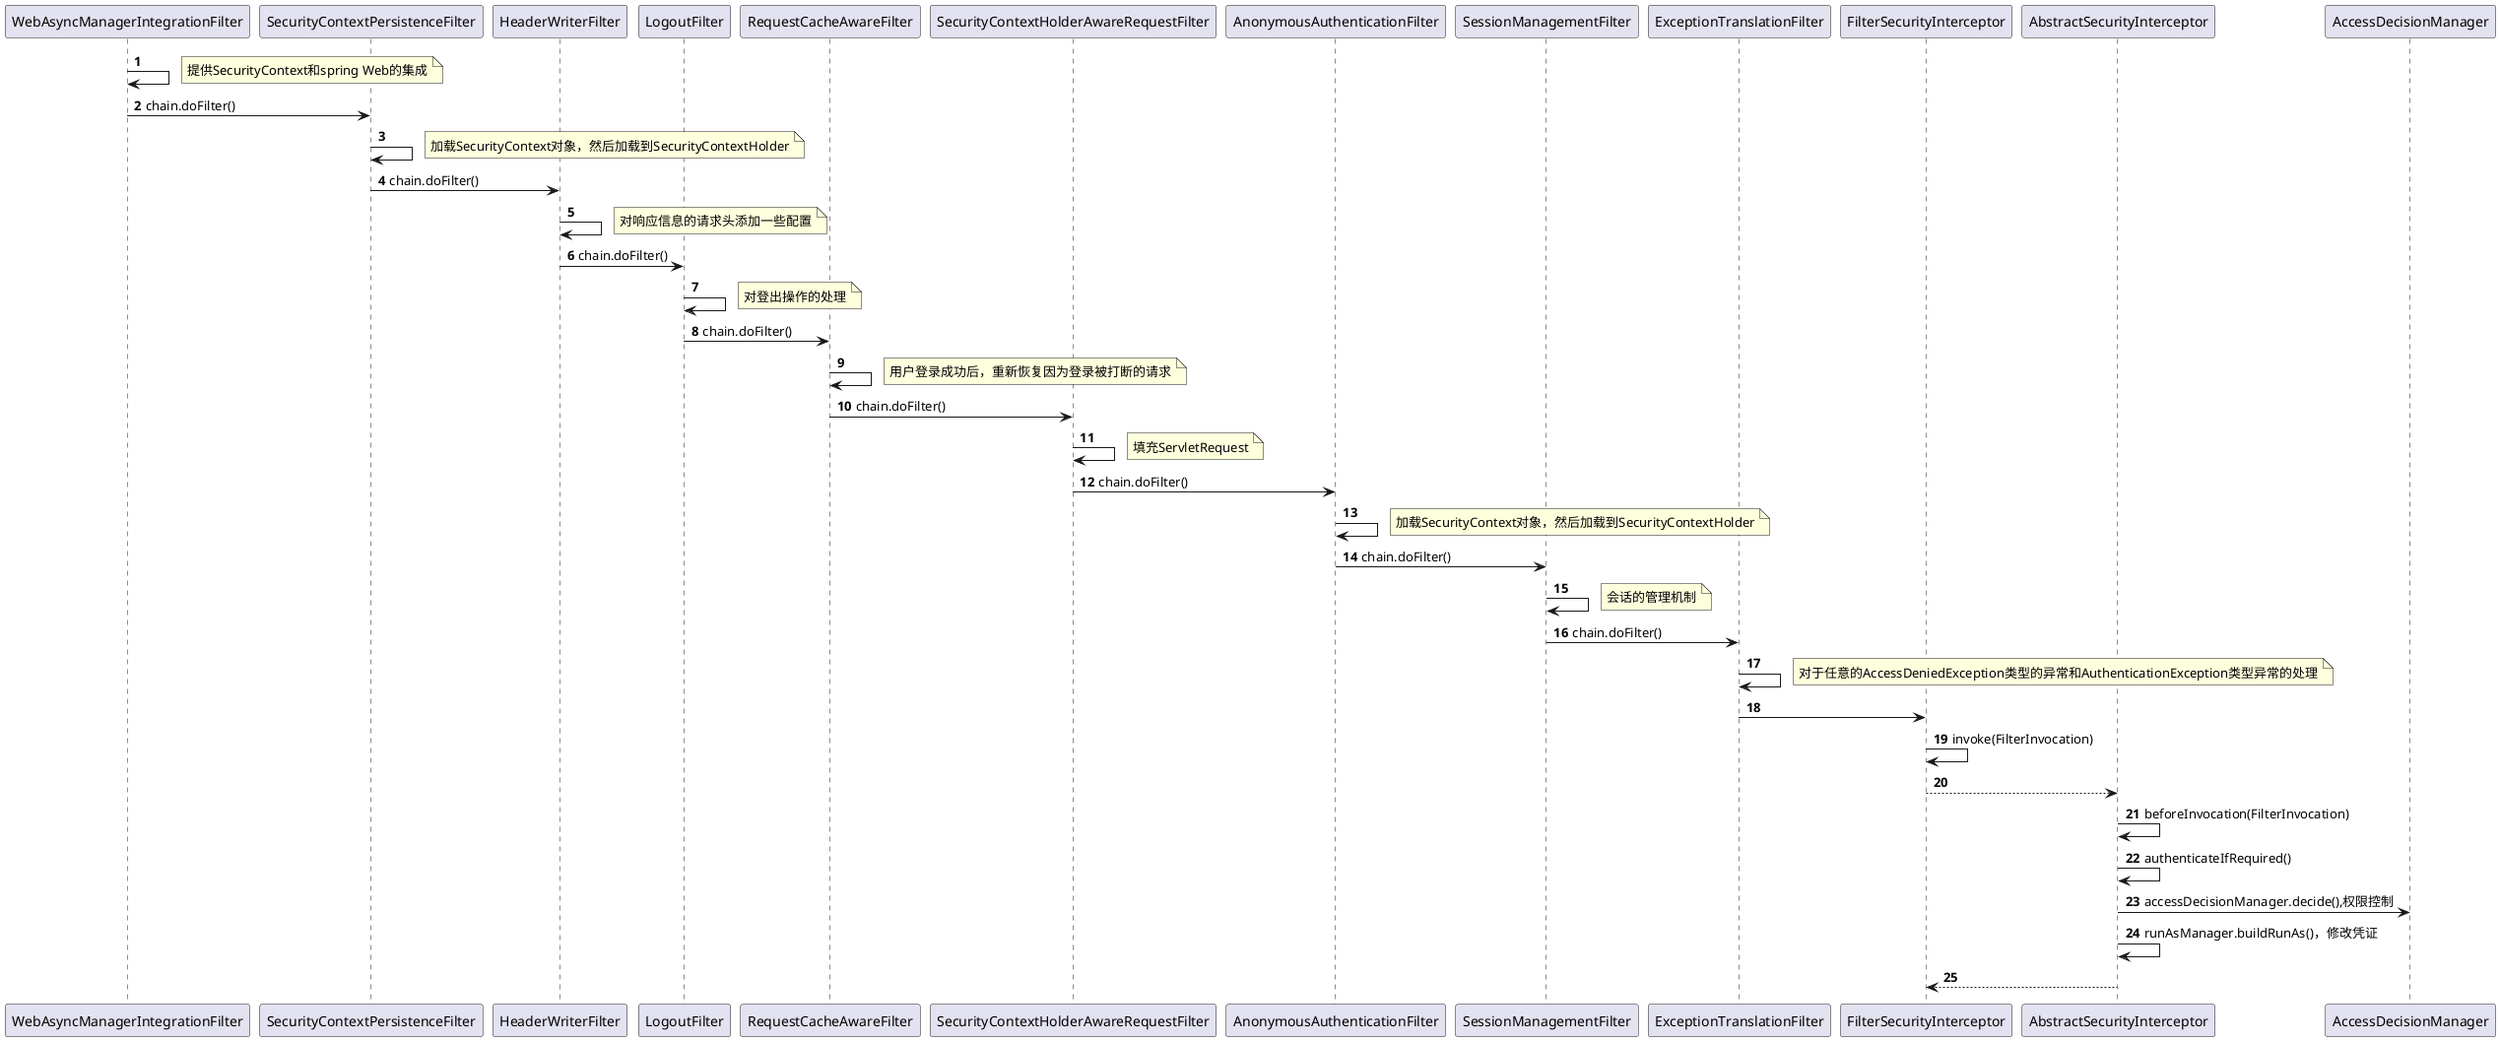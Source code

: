@startuml springSecurity调用
autonumber 1
WebAsyncManagerIntegrationFilter -> WebAsyncManagerIntegrationFilter: 
note right: 提供SecurityContext和spring Web的集成
WebAsyncManagerIntegrationFilter -> SecurityContextPersistenceFilter: chain.doFilter()
SecurityContextPersistenceFilter -> SecurityContextPersistenceFilter: 
note right: 加载SecurityContext对象，然后加载到SecurityContextHolder
SecurityContextPersistenceFilter -> HeaderWriterFilter: chain.doFilter()
HeaderWriterFilter -> HeaderWriterFilter: 
note right: 对响应信息的请求头添加一些配置
HeaderWriterFilter -> LogoutFilter: chain.doFilter()
LogoutFilter -> LogoutFilter: 
note right: 对登出操作的处理
LogoutFilter -> RequestCacheAwareFilter: chain.doFilter()
RequestCacheAwareFilter -> RequestCacheAwareFilter: 
note right: 用户登录成功后，重新恢复因为登录被打断的请求
RequestCacheAwareFilter -> SecurityContextHolderAwareRequestFilter: chain.doFilter()
SecurityContextHolderAwareRequestFilter -> SecurityContextHolderAwareRequestFilter: 
note right: 填充ServletRequest
SecurityContextHolderAwareRequestFilter -> AnonymousAuthenticationFilter: chain.doFilter()
AnonymousAuthenticationFilter -> AnonymousAuthenticationFilter: 
note right: 加载SecurityContext对象，然后加载到SecurityContextHolder
AnonymousAuthenticationFilter -> SessionManagementFilter: chain.doFilter()
SessionManagementFilter -> SessionManagementFilter: 
note right: 会话的管理机制
SessionManagementFilter -> ExceptionTranslationFilter: chain.doFilter()
ExceptionTranslationFilter -> ExceptionTranslationFilter: 
note right: 对于任意的AccessDeniedException类型的异常和AuthenticationException类型异常的处理


ExceptionTranslationFilter -> FilterSecurityInterceptor
FilterSecurityInterceptor -> FilterSecurityInterceptor: invoke(FilterInvocation)
FilterSecurityInterceptor --> AbstractSecurityInterceptor
AbstractSecurityInterceptor -> AbstractSecurityInterceptor: beforeInvocation(FilterInvocation)
AbstractSecurityInterceptor -> AbstractSecurityInterceptor: authenticateIfRequired()
AbstractSecurityInterceptor -> AccessDecisionManager: accessDecisionManager.decide(),权限控制
AbstractSecurityInterceptor -> AbstractSecurityInterceptor: runAsManager.buildRunAs()，修改凭证
AbstractSecurityInterceptor -->FilterSecurityInterceptor
@enduml